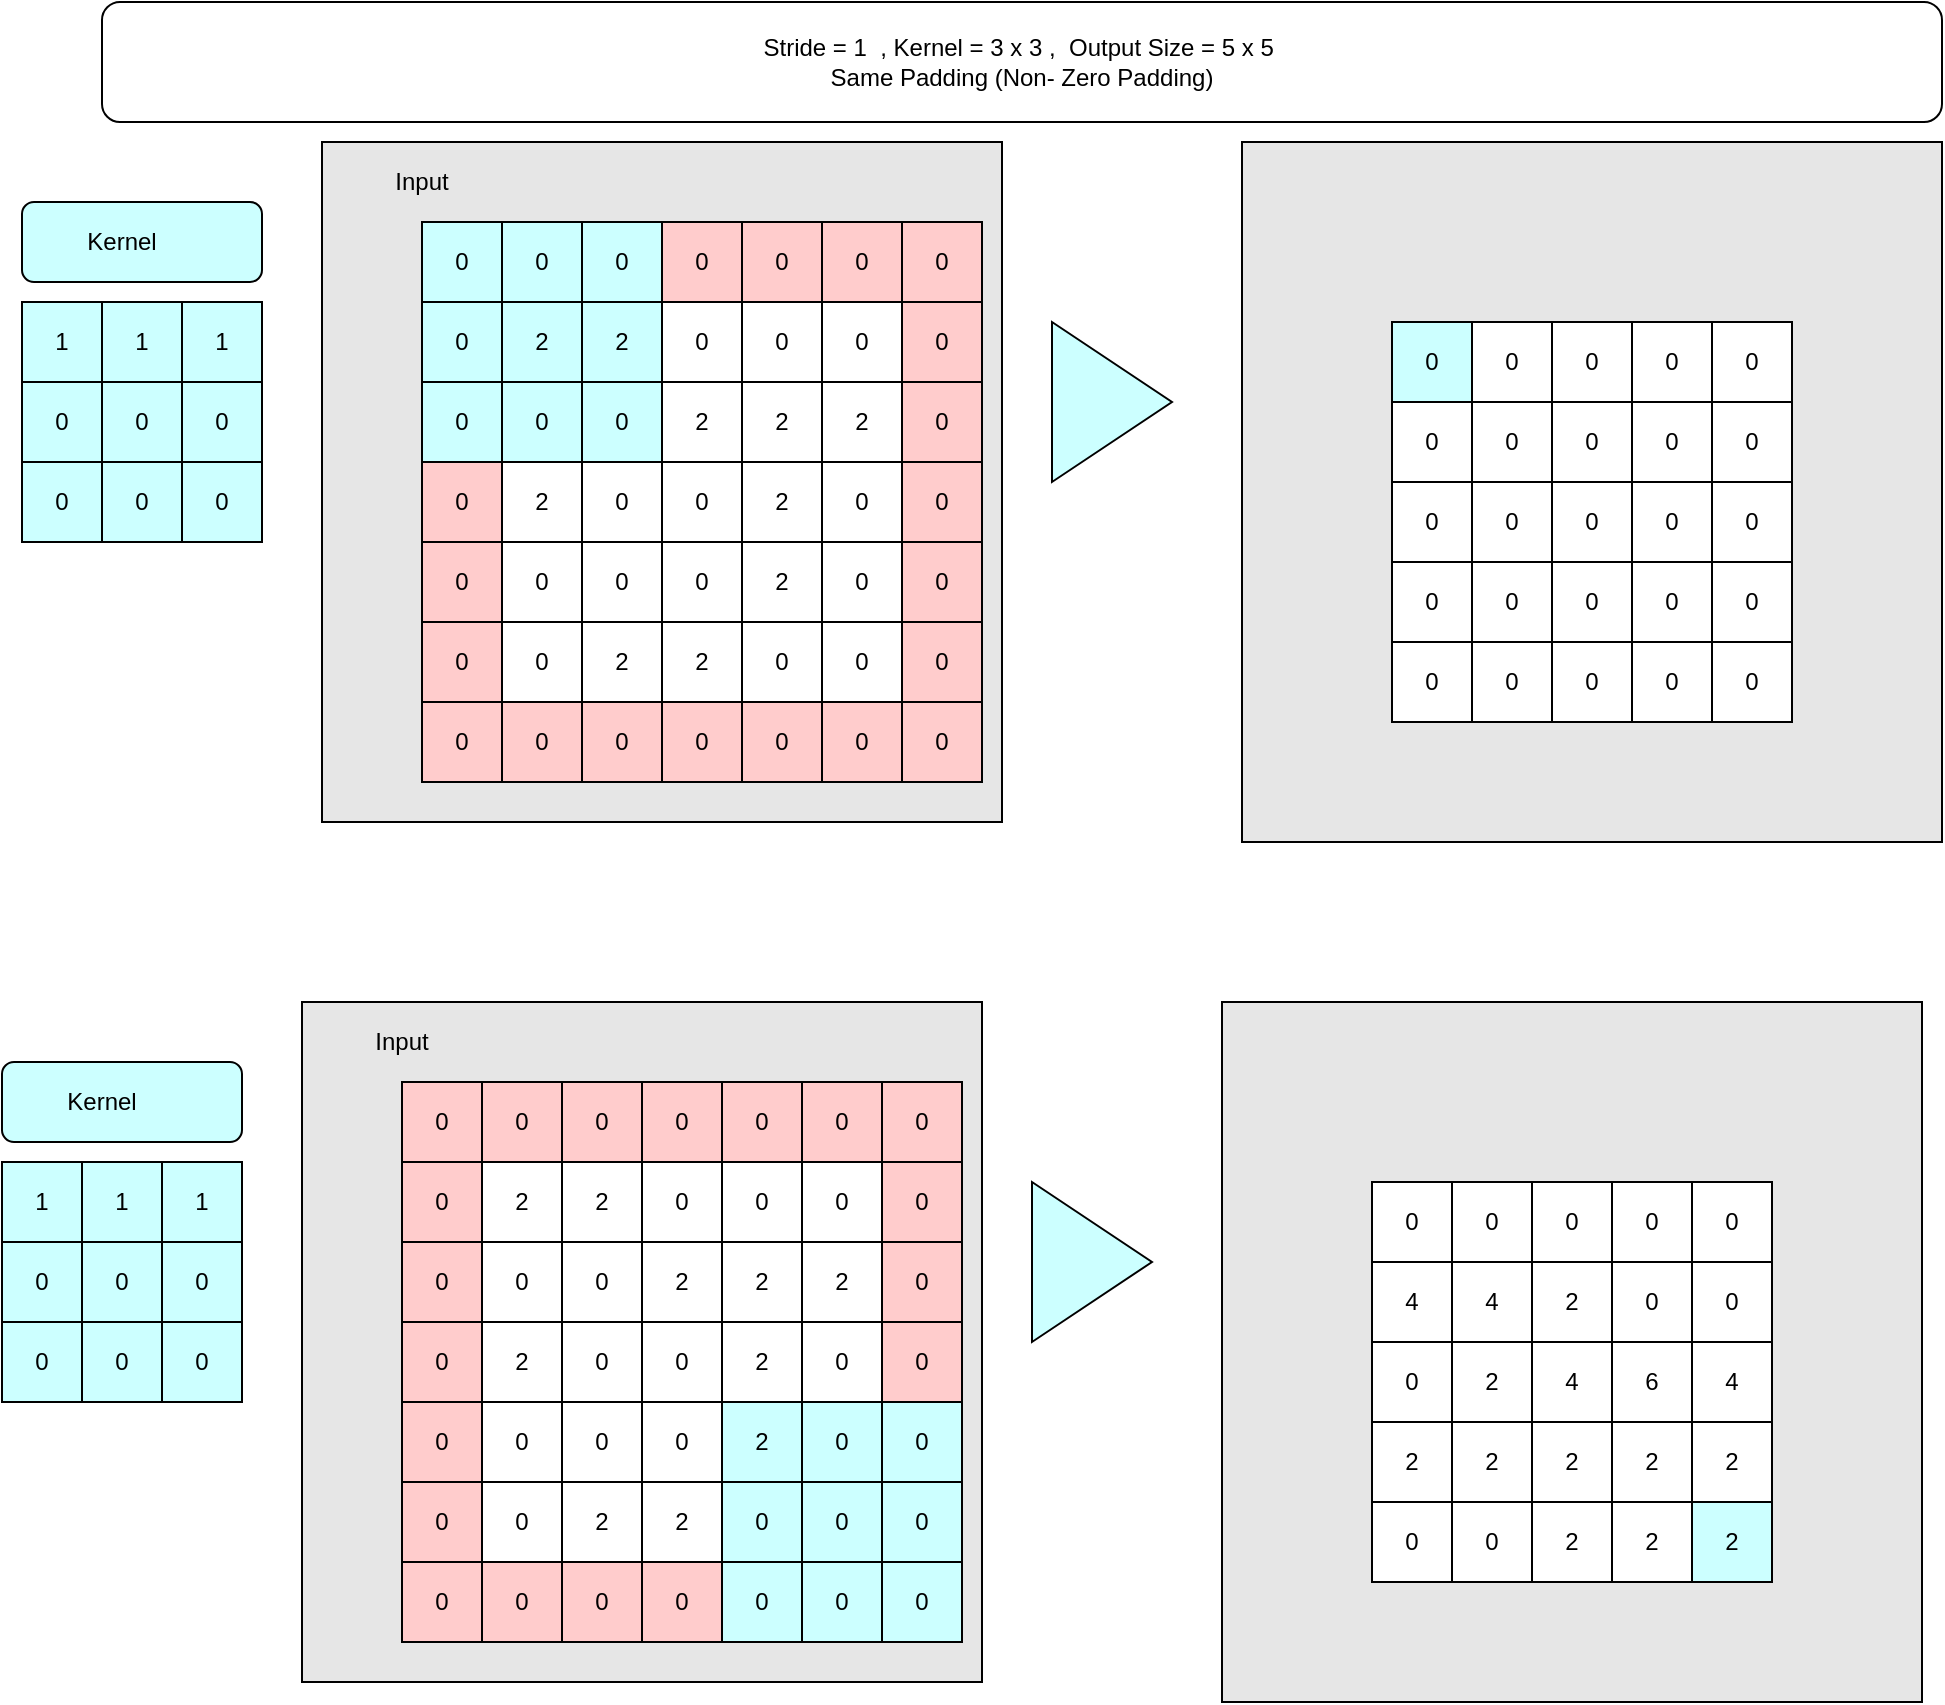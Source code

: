 <mxGraphModel dx="1036" dy="745" grid="1" gridSize="10" guides="1" tooltips="1" connect="1" arrows="1" fold="1" page="1" pageScale="1" pageWidth="1169" pageHeight="1654" background="#ffffff"><root><mxCell id="0"/><mxCell id="1" parent="0"/><mxCell id="71" value="" style="whiteSpace=wrap;html=1;aspect=fixed;fillColor=#E6E6E6;" vertex="1" parent="1"><mxGeometry x="190" y="80" width="340" height="340" as="geometry"/></mxCell><mxCell id="2" value="Stride = 1&amp;nbsp; , Kernel = 3 x 3 ,&amp;nbsp; Output Size = 5 x 5&amp;nbsp;&lt;div&gt;Same Padding (Non- Zero Padding)&lt;/div&gt;" style="rounded=1;whiteSpace=wrap;html=1;" vertex="1" parent="1"><mxGeometry x="80" y="10" width="920" height="60" as="geometry"/></mxCell><mxCell id="3" value="0" style="whiteSpace=wrap;html=1;aspect=fixed;fillColor=#CCFFFF;" vertex="1" parent="1"><mxGeometry x="280" y="120" width="40" height="40" as="geometry"/></mxCell><mxCell id="4" value="2" style="whiteSpace=wrap;html=1;aspect=fixed;fillColor=#CCFFFF;" vertex="1" parent="1"><mxGeometry x="280" y="160" width="40" height="40" as="geometry"/></mxCell><mxCell id="5" value="2" style="whiteSpace=wrap;html=1;aspect=fixed;" vertex="1" parent="1"><mxGeometry x="360" y="200" width="40" height="40" as="geometry"/></mxCell><mxCell id="6" value="0" style="whiteSpace=wrap;html=1;aspect=fixed;fillColor=#CCFFFF;" vertex="1" parent="1"><mxGeometry x="320" y="200" width="40" height="40" as="geometry"/></mxCell><mxCell id="7" value="2" style="whiteSpace=wrap;html=1;aspect=fixed;" vertex="1" parent="1"><mxGeometry x="400" y="200" width="40" height="40" as="geometry"/></mxCell><mxCell id="8" value="0" style="whiteSpace=wrap;html=1;aspect=fixed;fillColor=#CCFFFF;" vertex="1" parent="1"><mxGeometry x="280" y="200" width="40" height="40" as="geometry"/></mxCell><mxCell id="9" value="2" style="whiteSpace=wrap;html=1;aspect=fixed;" vertex="1" parent="1"><mxGeometry x="400" y="240" width="40" height="40" as="geometry"/></mxCell><mxCell id="10" value="0" style="whiteSpace=wrap;html=1;aspect=fixed;" vertex="1" parent="1"><mxGeometry x="360" y="240" width="40" height="40" as="geometry"/></mxCell><mxCell id="12" value="0" style="whiteSpace=wrap;html=1;aspect=fixed;direction=south;" vertex="1" parent="1"><mxGeometry x="320" y="240" width="40" height="40" as="geometry"/></mxCell><mxCell id="13" value="2" style="whiteSpace=wrap;html=1;aspect=fixed;" vertex="1" parent="1"><mxGeometry x="400" y="280" width="40" height="40" as="geometry"/></mxCell><mxCell id="14" value="2" style="whiteSpace=wrap;html=1;aspect=fixed;" vertex="1" parent="1"><mxGeometry x="280" y="240" width="40" height="40" as="geometry"/></mxCell><mxCell id="15" value="0" style="whiteSpace=wrap;html=1;aspect=fixed;" vertex="1" parent="1"><mxGeometry x="360" y="280" width="40" height="40" as="geometry"/></mxCell><mxCell id="16" value="0" style="whiteSpace=wrap;html=1;aspect=fixed;" vertex="1" parent="1"><mxGeometry x="320" y="280" width="40" height="40" as="geometry"/></mxCell><mxCell id="17" value="0" style="whiteSpace=wrap;html=1;aspect=fixed;" vertex="1" parent="1"><mxGeometry x="280" y="280" width="40" height="40" as="geometry"/></mxCell><mxCell id="19" value="0" style="whiteSpace=wrap;html=1;aspect=fixed;fillColor=#CCFFFF;" vertex="1" parent="1"><mxGeometry x="320" y="120" width="40" height="40" as="geometry"/></mxCell><mxCell id="20" value="0" style="whiteSpace=wrap;html=1;aspect=fixed;fillColor=#FFCCCC;" vertex="1" parent="1"><mxGeometry x="360" y="120" width="40" height="40" as="geometry"/></mxCell><mxCell id="21" value="0" style="whiteSpace=wrap;html=1;aspect=fixed;fillColor=#FFCCCC;" vertex="1" parent="1"><mxGeometry x="400" y="120" width="40" height="40" as="geometry"/></mxCell><mxCell id="22" value="0" style="whiteSpace=wrap;html=1;aspect=fixed;" vertex="1" parent="1"><mxGeometry x="400" y="160" width="40" height="40" as="geometry"/></mxCell><mxCell id="23" value="0" style="whiteSpace=wrap;html=1;aspect=fixed;" vertex="1" parent="1"><mxGeometry x="360" y="160" width="40" height="40" as="geometry"/></mxCell><mxCell id="24" value="2" style="whiteSpace=wrap;html=1;aspect=fixed;fillColor=#CCFFFF;" vertex="1" parent="1"><mxGeometry x="320" y="160" width="40" height="40" as="geometry"/></mxCell><mxCell id="25" value="0" style="whiteSpace=wrap;html=1;aspect=fixed;fillColor=#FFCCCC;" vertex="1" parent="1"><mxGeometry x="440" y="120" width="40" height="40" as="geometry"/></mxCell><mxCell id="26" value="0" style="whiteSpace=wrap;html=1;aspect=fixed;" vertex="1" parent="1"><mxGeometry x="440" y="160" width="40" height="40" as="geometry"/></mxCell><mxCell id="27" value="2" style="whiteSpace=wrap;html=1;aspect=fixed;" vertex="1" parent="1"><mxGeometry x="440" y="200" width="40" height="40" as="geometry"/></mxCell><mxCell id="28" value="0" style="whiteSpace=wrap;html=1;aspect=fixed;" vertex="1" parent="1"><mxGeometry x="440" y="240" width="40" height="40" as="geometry"/></mxCell><mxCell id="29" value="0" style="whiteSpace=wrap;html=1;aspect=fixed;" vertex="1" parent="1"><mxGeometry x="440" y="280" width="40" height="40" as="geometry"/></mxCell><mxCell id="30" value="0" style="whiteSpace=wrap;html=1;aspect=fixed;fillColor=#FFCCCC;" vertex="1" parent="1"><mxGeometry x="480" y="120" width="40" height="40" as="geometry"/></mxCell><mxCell id="31" value="0" style="whiteSpace=wrap;html=1;aspect=fixed;direction=west;fillColor=#FFCCCC;" vertex="1" parent="1"><mxGeometry x="480" y="160" width="40" height="40" as="geometry"/></mxCell><mxCell id="32" value="0" style="whiteSpace=wrap;html=1;aspect=fixed;fillColor=#FFCCCC;" vertex="1" parent="1"><mxGeometry x="480" y="200" width="40" height="40" as="geometry"/></mxCell><mxCell id="33" value="0" style="whiteSpace=wrap;html=1;aspect=fixed;fillColor=#FFCCCC;" vertex="1" parent="1"><mxGeometry x="480" y="240" width="40" height="40" as="geometry"/></mxCell><mxCell id="34" value="0" style="whiteSpace=wrap;html=1;aspect=fixed;fillColor=#FFCCCC;" vertex="1" parent="1"><mxGeometry x="480" y="280" width="40" height="40" as="geometry"/></mxCell><mxCell id="40" value="0" style="whiteSpace=wrap;html=1;aspect=fixed;fillColor=#CCFFFF;" vertex="1" parent="1"><mxGeometry x="240" y="120" width="40" height="40" as="geometry"/></mxCell><mxCell id="41" value="0" style="whiteSpace=wrap;html=1;aspect=fixed;fillColor=#CCFFFF;" vertex="1" parent="1"><mxGeometry x="240" y="160" width="40" height="40" as="geometry"/></mxCell><mxCell id="42" value="0" style="whiteSpace=wrap;html=1;aspect=fixed;fillColor=#CCFFFF;" vertex="1" parent="1"><mxGeometry x="240" y="200" width="40" height="40" as="geometry"/></mxCell><mxCell id="43" value="0" style="whiteSpace=wrap;html=1;aspect=fixed;fillColor=#FFCCCC;" vertex="1" parent="1"><mxGeometry x="240" y="240" width="40" height="40" as="geometry"/></mxCell><mxCell id="44" value="0" style="whiteSpace=wrap;html=1;aspect=fixed;fillColor=#FFCCCC;" vertex="1" parent="1"><mxGeometry x="240" y="280" width="40" height="40" as="geometry"/></mxCell><mxCell id="45" value="0" style="whiteSpace=wrap;html=1;aspect=fixed;" vertex="1" parent="1"><mxGeometry x="400" y="320" width="40" height="40" as="geometry"/></mxCell><mxCell id="46" value="2" style="whiteSpace=wrap;html=1;aspect=fixed;" vertex="1" parent="1"><mxGeometry x="360" y="320" width="40" height="40" as="geometry"/></mxCell><mxCell id="47" value="2" style="whiteSpace=wrap;html=1;aspect=fixed;" vertex="1" parent="1"><mxGeometry x="320" y="320" width="40" height="40" as="geometry"/></mxCell><mxCell id="48" value="0" style="whiteSpace=wrap;html=1;aspect=fixed;" vertex="1" parent="1"><mxGeometry x="280" y="320" width="40" height="40" as="geometry"/></mxCell><mxCell id="49" value="0" style="whiteSpace=wrap;html=1;aspect=fixed;" vertex="1" parent="1"><mxGeometry x="440" y="320" width="40" height="40" as="geometry"/></mxCell><mxCell id="50" value="0" style="whiteSpace=wrap;html=1;aspect=fixed;direction=north;fillColor=#FFCCCC;" vertex="1" parent="1"><mxGeometry x="480" y="320" width="40" height="40" as="geometry"/></mxCell><mxCell id="51" value="0" style="whiteSpace=wrap;html=1;aspect=fixed;fillColor=#FFCCCC;" vertex="1" parent="1"><mxGeometry x="240" y="320" width="40" height="40" as="geometry"/></mxCell><mxCell id="52" value="0" style="whiteSpace=wrap;html=1;aspect=fixed;fillColor=#FFCCCC;" vertex="1" parent="1"><mxGeometry x="400" y="360" width="40" height="40" as="geometry"/></mxCell><mxCell id="53" value="0" style="whiteSpace=wrap;html=1;aspect=fixed;fillColor=#FFCCCC;" vertex="1" parent="1"><mxGeometry x="360" y="360" width="40" height="40" as="geometry"/></mxCell><mxCell id="54" value="0" style="whiteSpace=wrap;html=1;aspect=fixed;fillColor=#FFCCCC;" vertex="1" parent="1"><mxGeometry x="320" y="360" width="40" height="40" as="geometry"/></mxCell><mxCell id="55" value="0" style="whiteSpace=wrap;html=1;aspect=fixed;fillColor=#FFCCCC;" vertex="1" parent="1"><mxGeometry x="280" y="360" width="40" height="40" as="geometry"/></mxCell><mxCell id="56" value="0" style="whiteSpace=wrap;html=1;aspect=fixed;fillColor=#FFCCCC;" vertex="1" parent="1"><mxGeometry x="440" y="360" width="40" height="40" as="geometry"/></mxCell><mxCell id="57" value="0" style="whiteSpace=wrap;html=1;aspect=fixed;direction=north;fillColor=#FFCCCC;" vertex="1" parent="1"><mxGeometry x="480" y="360" width="40" height="40" as="geometry"/></mxCell><mxCell id="58" value="0" style="whiteSpace=wrap;html=1;aspect=fixed;fillColor=#FFCCCC;" vertex="1" parent="1"><mxGeometry x="240" y="360" width="40" height="40" as="geometry"/></mxCell><mxCell id="59" value="1" style="whiteSpace=wrap;html=1;aspect=fixed;fillColor=#CCFFFF;" vertex="1" parent="1"><mxGeometry x="80" y="160" width="40" height="40" as="geometry"/></mxCell><mxCell id="60" value="0" style="whiteSpace=wrap;html=1;aspect=fixed;fillColor=#CCFFFF;" vertex="1" parent="1"><mxGeometry x="80" y="200" width="40" height="40" as="geometry"/></mxCell><mxCell id="61" value="0" style="whiteSpace=wrap;html=1;aspect=fixed;fillColor=#CCFFFF;" vertex="1" parent="1"><mxGeometry x="40" y="240" width="40" height="40" as="geometry"/></mxCell><mxCell id="62" value="1" style="whiteSpace=wrap;html=1;aspect=fixed;fillColor=#CCFFFF;" vertex="1" parent="1"><mxGeometry x="40" y="160" width="40" height="40" as="geometry"/></mxCell><mxCell id="63" value="0" style="whiteSpace=wrap;html=1;aspect=fixed;fillColor=#CCFFFF;" vertex="1" parent="1"><mxGeometry x="40" y="200" width="40" height="40" as="geometry"/></mxCell><mxCell id="64" value="0" style="whiteSpace=wrap;html=1;aspect=fixed;fillColor=#CCFFFF;" vertex="1" parent="1"><mxGeometry x="120" y="200" width="40" height="40" as="geometry"/></mxCell><mxCell id="65" value="1" style="whiteSpace=wrap;html=1;aspect=fixed;fillColor=#CCFFFF;" vertex="1" parent="1"><mxGeometry x="120" y="160" width="40" height="40" as="geometry"/></mxCell><mxCell id="66" value="0" style="whiteSpace=wrap;html=1;aspect=fixed;fillColor=#CCFFFF;" vertex="1" parent="1"><mxGeometry x="120" y="240" width="40" height="40" as="geometry"/></mxCell><mxCell id="67" value="0" style="whiteSpace=wrap;html=1;aspect=fixed;fillColor=#CCFFFF;" vertex="1" parent="1"><mxGeometry x="80" y="240" width="40" height="40" as="geometry"/></mxCell><mxCell id="68" value="" style="rounded=1;whiteSpace=wrap;html=1;fillColor=#CCFFFF;" vertex="1" parent="1"><mxGeometry x="40" y="110" width="120" height="40" as="geometry"/></mxCell><mxCell id="69" value="Kernel" style="text;html=1;strokeColor=none;fillColor=none;align=center;verticalAlign=middle;whiteSpace=wrap;rounded=0;" vertex="1" parent="1"><mxGeometry x="70" y="120" width="40" height="20" as="geometry"/></mxCell><mxCell id="70" value="" style="triangle;whiteSpace=wrap;html=1;fillColor=#CCFFFF;" vertex="1" parent="1"><mxGeometry x="555" y="170" width="60" height="80" as="geometry"/></mxCell><mxCell id="72" value="Input" style="text;html=1;strokeColor=none;fillColor=none;align=center;verticalAlign=middle;whiteSpace=wrap;rounded=0;" vertex="1" parent="1"><mxGeometry x="220" y="90" width="40" height="20" as="geometry"/></mxCell><mxCell id="73" value="" style="whiteSpace=wrap;html=1;aspect=fixed;fillColor=#E6E6E6;" vertex="1" parent="1"><mxGeometry x="650" y="80" width="350" height="350" as="geometry"/></mxCell><mxCell id="75" value="0" style="whiteSpace=wrap;html=1;aspect=fixed;fillColor=#CCFFFF;" vertex="1" parent="1"><mxGeometry x="725" y="170" width="40" height="40" as="geometry"/></mxCell><mxCell id="76" value="0" style="whiteSpace=wrap;html=1;aspect=fixed;fillColor=#FFFFFF;" vertex="1" parent="1"><mxGeometry x="765" y="170" width="40" height="40" as="geometry"/></mxCell><mxCell id="77" value="0" style="whiteSpace=wrap;html=1;aspect=fixed;" vertex="1" parent="1"><mxGeometry x="805" y="170" width="40" height="40" as="geometry"/></mxCell><mxCell id="78" value="0" style="whiteSpace=wrap;html=1;aspect=fixed;" vertex="1" parent="1"><mxGeometry x="845" y="170" width="40" height="40" as="geometry"/></mxCell><mxCell id="80" value="0" style="whiteSpace=wrap;html=1;aspect=fixed;" vertex="1" parent="1"><mxGeometry x="885" y="170" width="40" height="40" as="geometry"/></mxCell><mxCell id="81" value="0" style="whiteSpace=wrap;html=1;aspect=fixed;" vertex="1" parent="1"><mxGeometry x="885" y="210" width="40" height="40" as="geometry"/></mxCell><mxCell id="82" value="0" style="whiteSpace=wrap;html=1;aspect=fixed;" vertex="1" parent="1"><mxGeometry x="885" y="250" width="40" height="40" as="geometry"/></mxCell><mxCell id="83" value="0" style="whiteSpace=wrap;html=1;aspect=fixed;" vertex="1" parent="1"><mxGeometry x="885" y="290" width="40" height="40" as="geometry"/></mxCell><mxCell id="84" value="0" style="whiteSpace=wrap;html=1;aspect=fixed;" vertex="1" parent="1"><mxGeometry x="885" y="330" width="40" height="40" as="geometry"/></mxCell><mxCell id="85" value="0" style="whiteSpace=wrap;html=1;aspect=fixed;" vertex="1" parent="1"><mxGeometry x="845" y="330" width="40" height="40" as="geometry"/></mxCell><mxCell id="86" value="0" style="whiteSpace=wrap;html=1;aspect=fixed;" vertex="1" parent="1"><mxGeometry x="845" y="250" width="40" height="40" as="geometry"/></mxCell><mxCell id="87" value="0" style="whiteSpace=wrap;html=1;aspect=fixed;" vertex="1" parent="1"><mxGeometry x="805" y="250" width="40" height="40" as="geometry"/></mxCell><mxCell id="88" value="0" style="whiteSpace=wrap;html=1;aspect=fixed;fillColor=#FFFFFF;" vertex="1" parent="1"><mxGeometry x="765" y="210" width="40" height="40" as="geometry"/></mxCell><mxCell id="89" value="0" style="whiteSpace=wrap;html=1;aspect=fixed;fillColor=#FFFFFF;" vertex="1" parent="1"><mxGeometry x="725" y="210" width="40" height="40" as="geometry"/></mxCell><mxCell id="90" value="0" style="whiteSpace=wrap;html=1;aspect=fixed;" vertex="1" parent="1"><mxGeometry x="725" y="290" width="40" height="40" as="geometry"/></mxCell><mxCell id="91" value="0" style="whiteSpace=wrap;html=1;aspect=fixed;" vertex="1" parent="1"><mxGeometry x="725" y="250" width="40" height="40" as="geometry"/></mxCell><mxCell id="92" value="0" style="whiteSpace=wrap;html=1;aspect=fixed;" vertex="1" parent="1"><mxGeometry x="725" y="330" width="40" height="40" as="geometry"/></mxCell><mxCell id="93" value="0" style="whiteSpace=wrap;html=1;aspect=fixed;" vertex="1" parent="1"><mxGeometry x="765" y="330" width="40" height="40" as="geometry"/></mxCell><mxCell id="94" value="0" style="whiteSpace=wrap;html=1;aspect=fixed;" vertex="1" parent="1"><mxGeometry x="765" y="290" width="40" height="40" as="geometry"/></mxCell><mxCell id="95" value="0" style="whiteSpace=wrap;html=1;aspect=fixed;direction=south;" vertex="1" parent="1"><mxGeometry x="765" y="250" width="40" height="40" as="geometry"/></mxCell><mxCell id="96" value="0" style="whiteSpace=wrap;html=1;aspect=fixed;" vertex="1" parent="1"><mxGeometry x="805" y="290" width="40" height="40" as="geometry"/></mxCell><mxCell id="97" value="0" style="whiteSpace=wrap;html=1;aspect=fixed;" vertex="1" parent="1"><mxGeometry x="805" y="330" width="40" height="40" as="geometry"/></mxCell><mxCell id="98" value="0" style="whiteSpace=wrap;html=1;aspect=fixed;" vertex="1" parent="1"><mxGeometry x="805" y="210" width="40" height="40" as="geometry"/></mxCell><mxCell id="99" value="0" style="whiteSpace=wrap;html=1;aspect=fixed;" vertex="1" parent="1"><mxGeometry x="845" y="210" width="40" height="40" as="geometry"/></mxCell><mxCell id="100" value="0" style="whiteSpace=wrap;html=1;aspect=fixed;" vertex="1" parent="1"><mxGeometry x="845" y="290" width="40" height="40" as="geometry"/></mxCell><mxCell id="101" value="" style="whiteSpace=wrap;html=1;aspect=fixed;fillColor=#E6E6E6;" vertex="1" parent="1"><mxGeometry x="180" y="510" width="340" height="340" as="geometry"/></mxCell><mxCell id="102" value="0" style="whiteSpace=wrap;html=1;aspect=fixed;fillColor=#FFCCCC;" vertex="1" parent="1"><mxGeometry x="270" y="550" width="40" height="40" as="geometry"/></mxCell><mxCell id="103" value="2" style="whiteSpace=wrap;html=1;aspect=fixed;fillColor=#FFFFFF;" vertex="1" parent="1"><mxGeometry x="270" y="590" width="40" height="40" as="geometry"/></mxCell><mxCell id="104" value="2" style="whiteSpace=wrap;html=1;aspect=fixed;" vertex="1" parent="1"><mxGeometry x="350" y="630" width="40" height="40" as="geometry"/></mxCell><mxCell id="105" value="0" style="whiteSpace=wrap;html=1;aspect=fixed;fillColor=#FFFFFF;" vertex="1" parent="1"><mxGeometry x="310" y="630" width="40" height="40" as="geometry"/></mxCell><mxCell id="106" value="2" style="whiteSpace=wrap;html=1;aspect=fixed;" vertex="1" parent="1"><mxGeometry x="390" y="630" width="40" height="40" as="geometry"/></mxCell><mxCell id="107" value="0" style="whiteSpace=wrap;html=1;aspect=fixed;fillColor=#FFFFFF;" vertex="1" parent="1"><mxGeometry x="270" y="630" width="40" height="40" as="geometry"/></mxCell><mxCell id="108" value="2" style="whiteSpace=wrap;html=1;aspect=fixed;" vertex="1" parent="1"><mxGeometry x="390" y="670" width="40" height="40" as="geometry"/></mxCell><mxCell id="109" value="0" style="whiteSpace=wrap;html=1;aspect=fixed;" vertex="1" parent="1"><mxGeometry x="350" y="670" width="40" height="40" as="geometry"/></mxCell><mxCell id="110" value="0" style="whiteSpace=wrap;html=1;aspect=fixed;direction=south;" vertex="1" parent="1"><mxGeometry x="310" y="670" width="40" height="40" as="geometry"/></mxCell><mxCell id="111" value="2" style="whiteSpace=wrap;html=1;aspect=fixed;fillColor=#CCFFFF;" vertex="1" parent="1"><mxGeometry x="390" y="710" width="40" height="40" as="geometry"/></mxCell><mxCell id="112" value="2" style="whiteSpace=wrap;html=1;aspect=fixed;" vertex="1" parent="1"><mxGeometry x="270" y="670" width="40" height="40" as="geometry"/></mxCell><mxCell id="113" value="0" style="whiteSpace=wrap;html=1;aspect=fixed;" vertex="1" parent="1"><mxGeometry x="350" y="710" width="40" height="40" as="geometry"/></mxCell><mxCell id="114" value="0" style="whiteSpace=wrap;html=1;aspect=fixed;" vertex="1" parent="1"><mxGeometry x="310" y="710" width="40" height="40" as="geometry"/></mxCell><mxCell id="115" value="0" style="whiteSpace=wrap;html=1;aspect=fixed;" vertex="1" parent="1"><mxGeometry x="270" y="710" width="40" height="40" as="geometry"/></mxCell><mxCell id="116" value="0" style="whiteSpace=wrap;html=1;aspect=fixed;fillColor=#FFCCCC;" vertex="1" parent="1"><mxGeometry x="310" y="550" width="40" height="40" as="geometry"/></mxCell><mxCell id="117" value="0" style="whiteSpace=wrap;html=1;aspect=fixed;fillColor=#FFCCCC;" vertex="1" parent="1"><mxGeometry x="350" y="550" width="40" height="40" as="geometry"/></mxCell><mxCell id="118" value="0" style="whiteSpace=wrap;html=1;aspect=fixed;fillColor=#FFCCCC;" vertex="1" parent="1"><mxGeometry x="390" y="550" width="40" height="40" as="geometry"/></mxCell><mxCell id="119" value="0" style="whiteSpace=wrap;html=1;aspect=fixed;" vertex="1" parent="1"><mxGeometry x="390" y="590" width="40" height="40" as="geometry"/></mxCell><mxCell id="120" value="0" style="whiteSpace=wrap;html=1;aspect=fixed;" vertex="1" parent="1"><mxGeometry x="350" y="590" width="40" height="40" as="geometry"/></mxCell><mxCell id="121" value="2" style="whiteSpace=wrap;html=1;aspect=fixed;fillColor=#FFFFFF;" vertex="1" parent="1"><mxGeometry x="310" y="590" width="40" height="40" as="geometry"/></mxCell><mxCell id="122" value="0" style="whiteSpace=wrap;html=1;aspect=fixed;fillColor=#FFCCCC;" vertex="1" parent="1"><mxGeometry x="430" y="550" width="40" height="40" as="geometry"/></mxCell><mxCell id="123" value="0" style="whiteSpace=wrap;html=1;aspect=fixed;" vertex="1" parent="1"><mxGeometry x="430" y="590" width="40" height="40" as="geometry"/></mxCell><mxCell id="124" value="2" style="whiteSpace=wrap;html=1;aspect=fixed;" vertex="1" parent="1"><mxGeometry x="430" y="630" width="40" height="40" as="geometry"/></mxCell><mxCell id="125" value="0" style="whiteSpace=wrap;html=1;aspect=fixed;" vertex="1" parent="1"><mxGeometry x="430" y="670" width="40" height="40" as="geometry"/></mxCell><mxCell id="126" value="0" style="whiteSpace=wrap;html=1;aspect=fixed;fillColor=#CCFFFF;" vertex="1" parent="1"><mxGeometry x="430" y="710" width="40" height="40" as="geometry"/></mxCell><mxCell id="127" value="0" style="whiteSpace=wrap;html=1;aspect=fixed;fillColor=#FFCCCC;" vertex="1" parent="1"><mxGeometry x="470" y="550" width="40" height="40" as="geometry"/></mxCell><mxCell id="128" value="0" style="whiteSpace=wrap;html=1;aspect=fixed;direction=west;fillColor=#FFCCCC;" vertex="1" parent="1"><mxGeometry x="470" y="590" width="40" height="40" as="geometry"/></mxCell><mxCell id="129" value="0" style="whiteSpace=wrap;html=1;aspect=fixed;fillColor=#FFCCCC;" vertex="1" parent="1"><mxGeometry x="470" y="630" width="40" height="40" as="geometry"/></mxCell><mxCell id="130" value="0" style="whiteSpace=wrap;html=1;aspect=fixed;fillColor=#FFCCCC;" vertex="1" parent="1"><mxGeometry x="470" y="670" width="40" height="40" as="geometry"/></mxCell><mxCell id="131" value="0" style="whiteSpace=wrap;html=1;aspect=fixed;fillColor=#CCFFFF;" vertex="1" parent="1"><mxGeometry x="470" y="710" width="40" height="40" as="geometry"/></mxCell><mxCell id="132" value="0" style="whiteSpace=wrap;html=1;aspect=fixed;fillColor=#FFCCCC;" vertex="1" parent="1"><mxGeometry x="230" y="550" width="40" height="40" as="geometry"/></mxCell><mxCell id="133" value="0" style="whiteSpace=wrap;html=1;aspect=fixed;fillColor=#FFCCCC;" vertex="1" parent="1"><mxGeometry x="230" y="590" width="40" height="40" as="geometry"/></mxCell><mxCell id="134" value="0" style="whiteSpace=wrap;html=1;aspect=fixed;fillColor=#FFCCCC;" vertex="1" parent="1"><mxGeometry x="230" y="630" width="40" height="40" as="geometry"/></mxCell><mxCell id="135" value="0" style="whiteSpace=wrap;html=1;aspect=fixed;fillColor=#FFCCCC;" vertex="1" parent="1"><mxGeometry x="230" y="670" width="40" height="40" as="geometry"/></mxCell><mxCell id="136" value="0" style="whiteSpace=wrap;html=1;aspect=fixed;fillColor=#FFCCCC;" vertex="1" parent="1"><mxGeometry x="230" y="710" width="40" height="40" as="geometry"/></mxCell><mxCell id="137" value="0" style="whiteSpace=wrap;html=1;aspect=fixed;fillColor=#CCFFFF;" vertex="1" parent="1"><mxGeometry x="390" y="750" width="40" height="40" as="geometry"/></mxCell><mxCell id="138" value="2" style="whiteSpace=wrap;html=1;aspect=fixed;" vertex="1" parent="1"><mxGeometry x="350" y="750" width="40" height="40" as="geometry"/></mxCell><mxCell id="139" value="2" style="whiteSpace=wrap;html=1;aspect=fixed;" vertex="1" parent="1"><mxGeometry x="310" y="750" width="40" height="40" as="geometry"/></mxCell><mxCell id="140" value="0" style="whiteSpace=wrap;html=1;aspect=fixed;" vertex="1" parent="1"><mxGeometry x="270" y="750" width="40" height="40" as="geometry"/></mxCell><mxCell id="141" value="0" style="whiteSpace=wrap;html=1;aspect=fixed;fillColor=#CCFFFF;" vertex="1" parent="1"><mxGeometry x="430" y="750" width="40" height="40" as="geometry"/></mxCell><mxCell id="142" value="0" style="whiteSpace=wrap;html=1;aspect=fixed;direction=north;fillColor=#CCFFFF;" vertex="1" parent="1"><mxGeometry x="470" y="750" width="40" height="40" as="geometry"/></mxCell><mxCell id="143" value="0" style="whiteSpace=wrap;html=1;aspect=fixed;fillColor=#FFCCCC;" vertex="1" parent="1"><mxGeometry x="230" y="750" width="40" height="40" as="geometry"/></mxCell><mxCell id="144" value="0" style="whiteSpace=wrap;html=1;aspect=fixed;fillColor=#CCFFFF;" vertex="1" parent="1"><mxGeometry x="390" y="790" width="40" height="40" as="geometry"/></mxCell><mxCell id="145" value="0" style="whiteSpace=wrap;html=1;aspect=fixed;fillColor=#FFCCCC;" vertex="1" parent="1"><mxGeometry x="350" y="790" width="40" height="40" as="geometry"/></mxCell><mxCell id="146" value="0" style="whiteSpace=wrap;html=1;aspect=fixed;fillColor=#FFCCCC;" vertex="1" parent="1"><mxGeometry x="310" y="790" width="40" height="40" as="geometry"/></mxCell><mxCell id="147" value="0" style="whiteSpace=wrap;html=1;aspect=fixed;fillColor=#FFCCCC;" vertex="1" parent="1"><mxGeometry x="270" y="790" width="40" height="40" as="geometry"/></mxCell><mxCell id="148" value="0" style="whiteSpace=wrap;html=1;aspect=fixed;fillColor=#CCFFFF;" vertex="1" parent="1"><mxGeometry x="430" y="790" width="40" height="40" as="geometry"/></mxCell><mxCell id="149" value="0" style="whiteSpace=wrap;html=1;aspect=fixed;direction=north;fillColor=#CCFFFF;" vertex="1" parent="1"><mxGeometry x="470" y="790" width="40" height="40" as="geometry"/></mxCell><mxCell id="150" value="0" style="whiteSpace=wrap;html=1;aspect=fixed;fillColor=#FFCCCC;" vertex="1" parent="1"><mxGeometry x="230" y="790" width="40" height="40" as="geometry"/></mxCell><mxCell id="151" value="1" style="whiteSpace=wrap;html=1;aspect=fixed;fillColor=#CCFFFF;" vertex="1" parent="1"><mxGeometry x="70" y="590" width="40" height="40" as="geometry"/></mxCell><mxCell id="152" value="0" style="whiteSpace=wrap;html=1;aspect=fixed;fillColor=#CCFFFF;" vertex="1" parent="1"><mxGeometry x="70" y="630" width="40" height="40" as="geometry"/></mxCell><mxCell id="153" value="0" style="whiteSpace=wrap;html=1;aspect=fixed;fillColor=#CCFFFF;" vertex="1" parent="1"><mxGeometry x="30" y="670" width="40" height="40" as="geometry"/></mxCell><mxCell id="154" value="1" style="whiteSpace=wrap;html=1;aspect=fixed;fillColor=#CCFFFF;" vertex="1" parent="1"><mxGeometry x="30" y="590" width="40" height="40" as="geometry"/></mxCell><mxCell id="155" value="0" style="whiteSpace=wrap;html=1;aspect=fixed;fillColor=#CCFFFF;" vertex="1" parent="1"><mxGeometry x="30" y="630" width="40" height="40" as="geometry"/></mxCell><mxCell id="156" value="0" style="whiteSpace=wrap;html=1;aspect=fixed;fillColor=#CCFFFF;" vertex="1" parent="1"><mxGeometry x="110" y="630" width="40" height="40" as="geometry"/></mxCell><mxCell id="157" value="1" style="whiteSpace=wrap;html=1;aspect=fixed;fillColor=#CCFFFF;" vertex="1" parent="1"><mxGeometry x="110" y="590" width="40" height="40" as="geometry"/></mxCell><mxCell id="158" value="0" style="whiteSpace=wrap;html=1;aspect=fixed;fillColor=#CCFFFF;" vertex="1" parent="1"><mxGeometry x="110" y="670" width="40" height="40" as="geometry"/></mxCell><mxCell id="159" value="0" style="whiteSpace=wrap;html=1;aspect=fixed;fillColor=#CCFFFF;" vertex="1" parent="1"><mxGeometry x="70" y="670" width="40" height="40" as="geometry"/></mxCell><mxCell id="160" value="" style="rounded=1;whiteSpace=wrap;html=1;fillColor=#CCFFFF;" vertex="1" parent="1"><mxGeometry x="30" y="540" width="120" height="40" as="geometry"/></mxCell><mxCell id="161" value="Kernel" style="text;html=1;strokeColor=none;fillColor=none;align=center;verticalAlign=middle;whiteSpace=wrap;rounded=0;" vertex="1" parent="1"><mxGeometry x="60" y="550" width="40" height="20" as="geometry"/></mxCell><mxCell id="162" value="" style="triangle;whiteSpace=wrap;html=1;fillColor=#CCFFFF;" vertex="1" parent="1"><mxGeometry x="545" y="600" width="60" height="80" as="geometry"/></mxCell><mxCell id="163" value="Input" style="text;html=1;strokeColor=none;fillColor=none;align=center;verticalAlign=middle;whiteSpace=wrap;rounded=0;" vertex="1" parent="1"><mxGeometry x="210" y="520" width="40" height="20" as="geometry"/></mxCell><mxCell id="164" value="" style="whiteSpace=wrap;html=1;aspect=fixed;fillColor=#E6E6E6;" vertex="1" parent="1"><mxGeometry x="640" y="510" width="350" height="350" as="geometry"/></mxCell><mxCell id="165" value="0" style="whiteSpace=wrap;html=1;aspect=fixed;fillColor=#FFFFFF;" vertex="1" parent="1"><mxGeometry x="715" y="600" width="40" height="40" as="geometry"/></mxCell><mxCell id="166" value="0" style="whiteSpace=wrap;html=1;aspect=fixed;fillColor=#FFFFFF;" vertex="1" parent="1"><mxGeometry x="755" y="600" width="40" height="40" as="geometry"/></mxCell><mxCell id="167" value="0" style="whiteSpace=wrap;html=1;aspect=fixed;" vertex="1" parent="1"><mxGeometry x="795" y="600" width="40" height="40" as="geometry"/></mxCell><mxCell id="168" value="0" style="whiteSpace=wrap;html=1;aspect=fixed;" vertex="1" parent="1"><mxGeometry x="835" y="600" width="40" height="40" as="geometry"/></mxCell><mxCell id="169" value="0" style="whiteSpace=wrap;html=1;aspect=fixed;" vertex="1" parent="1"><mxGeometry x="875" y="600" width="40" height="40" as="geometry"/></mxCell><mxCell id="170" value="0" style="whiteSpace=wrap;html=1;aspect=fixed;" vertex="1" parent="1"><mxGeometry x="875" y="640" width="40" height="40" as="geometry"/></mxCell><mxCell id="171" value="4" style="whiteSpace=wrap;html=1;aspect=fixed;" vertex="1" parent="1"><mxGeometry x="875" y="680" width="40" height="40" as="geometry"/></mxCell><mxCell id="172" value="2" style="whiteSpace=wrap;html=1;aspect=fixed;" vertex="1" parent="1"><mxGeometry x="875" y="720" width="40" height="40" as="geometry"/></mxCell><mxCell id="173" value="2" style="whiteSpace=wrap;html=1;aspect=fixed;fillColor=#CCFFFF;" vertex="1" parent="1"><mxGeometry x="875" y="760" width="40" height="40" as="geometry"/></mxCell><mxCell id="174" value="2" style="whiteSpace=wrap;html=1;aspect=fixed;" vertex="1" parent="1"><mxGeometry x="835" y="760" width="40" height="40" as="geometry"/></mxCell><mxCell id="175" value="6" style="whiteSpace=wrap;html=1;aspect=fixed;" vertex="1" parent="1"><mxGeometry x="835" y="680" width="40" height="40" as="geometry"/></mxCell><mxCell id="176" value="4" style="whiteSpace=wrap;html=1;aspect=fixed;" vertex="1" parent="1"><mxGeometry x="795" y="680" width="40" height="40" as="geometry"/></mxCell><mxCell id="177" value="4" style="whiteSpace=wrap;html=1;aspect=fixed;fillColor=#FFFFFF;" vertex="1" parent="1"><mxGeometry x="755" y="640" width="40" height="40" as="geometry"/></mxCell><mxCell id="178" value="4" style="whiteSpace=wrap;html=1;aspect=fixed;fillColor=#FFFFFF;" vertex="1" parent="1"><mxGeometry x="715" y="640" width="40" height="40" as="geometry"/></mxCell><mxCell id="179" value="2" style="whiteSpace=wrap;html=1;aspect=fixed;" vertex="1" parent="1"><mxGeometry x="715" y="720" width="40" height="40" as="geometry"/></mxCell><mxCell id="180" value="0" style="whiteSpace=wrap;html=1;aspect=fixed;" vertex="1" parent="1"><mxGeometry x="715" y="680" width="40" height="40" as="geometry"/></mxCell><mxCell id="181" value="0" style="whiteSpace=wrap;html=1;aspect=fixed;" vertex="1" parent="1"><mxGeometry x="715" y="760" width="40" height="40" as="geometry"/></mxCell><mxCell id="182" value="0" style="whiteSpace=wrap;html=1;aspect=fixed;" vertex="1" parent="1"><mxGeometry x="755" y="760" width="40" height="40" as="geometry"/></mxCell><mxCell id="183" value="2" style="whiteSpace=wrap;html=1;aspect=fixed;" vertex="1" parent="1"><mxGeometry x="755" y="720" width="40" height="40" as="geometry"/></mxCell><mxCell id="184" value="2" style="whiteSpace=wrap;html=1;aspect=fixed;direction=south;" vertex="1" parent="1"><mxGeometry x="755" y="680" width="40" height="40" as="geometry"/></mxCell><mxCell id="185" value="2" style="whiteSpace=wrap;html=1;aspect=fixed;" vertex="1" parent="1"><mxGeometry x="795" y="720" width="40" height="40" as="geometry"/></mxCell><mxCell id="186" value="2" style="whiteSpace=wrap;html=1;aspect=fixed;" vertex="1" parent="1"><mxGeometry x="795" y="760" width="40" height="40" as="geometry"/></mxCell><mxCell id="187" value="2" style="whiteSpace=wrap;html=1;aspect=fixed;" vertex="1" parent="1"><mxGeometry x="795" y="640" width="40" height="40" as="geometry"/></mxCell><mxCell id="188" value="0" style="whiteSpace=wrap;html=1;aspect=fixed;" vertex="1" parent="1"><mxGeometry x="835" y="640" width="40" height="40" as="geometry"/></mxCell><mxCell id="189" value="2" style="whiteSpace=wrap;html=1;aspect=fixed;" vertex="1" parent="1"><mxGeometry x="835" y="720" width="40" height="40" as="geometry"/></mxCell></root></mxGraphModel>